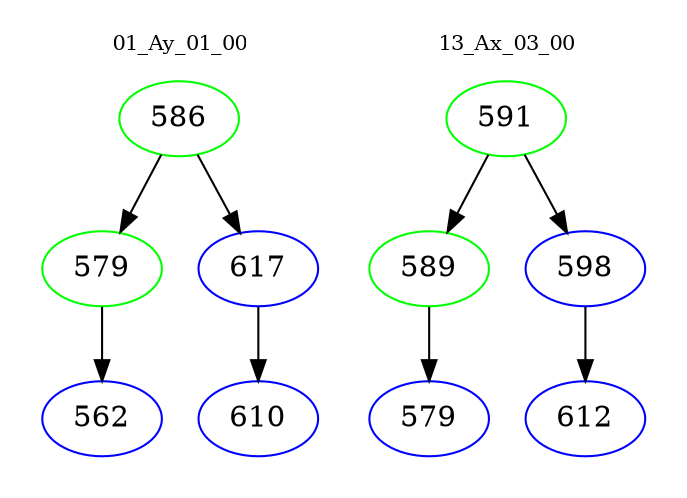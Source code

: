 digraph{
subgraph cluster_0 {
color = white
label = "01_Ay_01_00";
fontsize=10;
T0_586 [label="586", color="green"]
T0_586 -> T0_579 [color="black"]
T0_579 [label="579", color="green"]
T0_579 -> T0_562 [color="black"]
T0_562 [label="562", color="blue"]
T0_586 -> T0_617 [color="black"]
T0_617 [label="617", color="blue"]
T0_617 -> T0_610 [color="black"]
T0_610 [label="610", color="blue"]
}
subgraph cluster_1 {
color = white
label = "13_Ax_03_00";
fontsize=10;
T1_591 [label="591", color="green"]
T1_591 -> T1_589 [color="black"]
T1_589 [label="589", color="green"]
T1_589 -> T1_579 [color="black"]
T1_579 [label="579", color="blue"]
T1_591 -> T1_598 [color="black"]
T1_598 [label="598", color="blue"]
T1_598 -> T1_612 [color="black"]
T1_612 [label="612", color="blue"]
}
}
